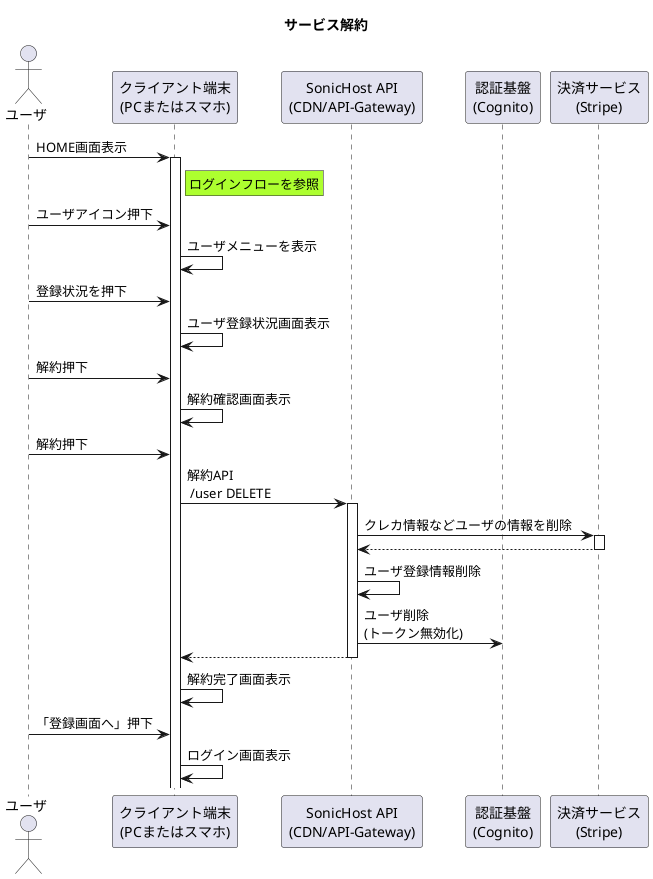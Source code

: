 @startuml  サービス解約
title サービス解約

' アクター定義
actor "ユーザ" as user
participant "クライアント端末\n(PCまたはスマホ)" as device
participant "SonicHost API\n(CDN/API-Gateway)" as api
participant "認証基盤\n(Cognito)" as cognito
participant "決済サービス\n(Stripe)" as stripe


user -> device ++: HOME画面表示
rnote right of device #GreenYellow
    ログインフローを参照
end note
user -> device : ユーザアイコン押下
device -> device : ユーザメニューを表示
user -> device : 登録状況を押下
device -> device : ユーザ登録状況画面表示
user -> device : 解約押下
device -> device : 解約確認画面表示
user -> device : 解約押下
device -> api ++ : 解約API \n /user DELETE
api -> stripe ++ : クレカ情報などユーザの情報を削除
api <-- stripe --
api -> api : ユーザ登録情報削除
api -> cognito : ユーザ削除\n(トークン無効化)
device <-- api --
device -> device : 解約完了画面表示
user -> device : 「登録画面へ」押下
device -> device : ログイン画面表示